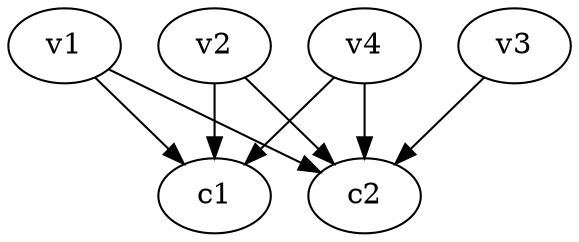 strict digraph  {
c1;
c2;
v1;
v2;
v3;
v4;
v1 -> c2  [weight=1];
v1 -> c1  [weight=1];
v2 -> c1  [weight=1];
v2 -> c2  [weight=1];
v3 -> c2  [weight=1];
v4 -> c1  [weight=1];
v4 -> c2  [weight=1];
}

